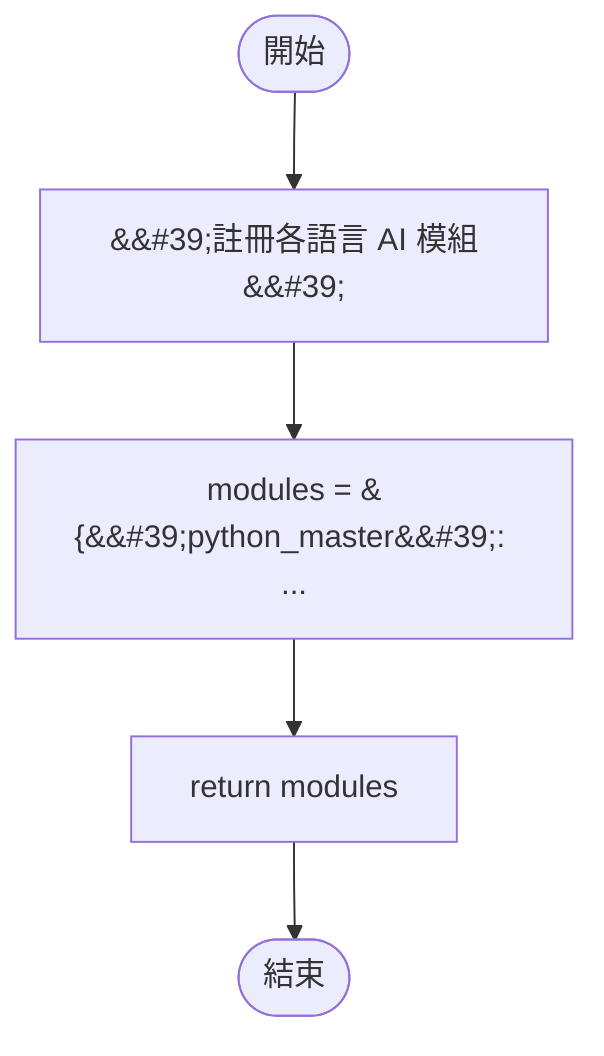 flowchart TB
    n1([開始])
    n2([結束])
    n3[&amp;&#35;39;註冊各語言 AI 模組&amp;&#35;39;]
    n4[modules = &#123;&amp;&#35;39;python_master&amp;&#35;39;: ...]
    n5[return modules]
    n1 --> n3
    n3 --> n4
    n4 --> n5
    n5 --> n2